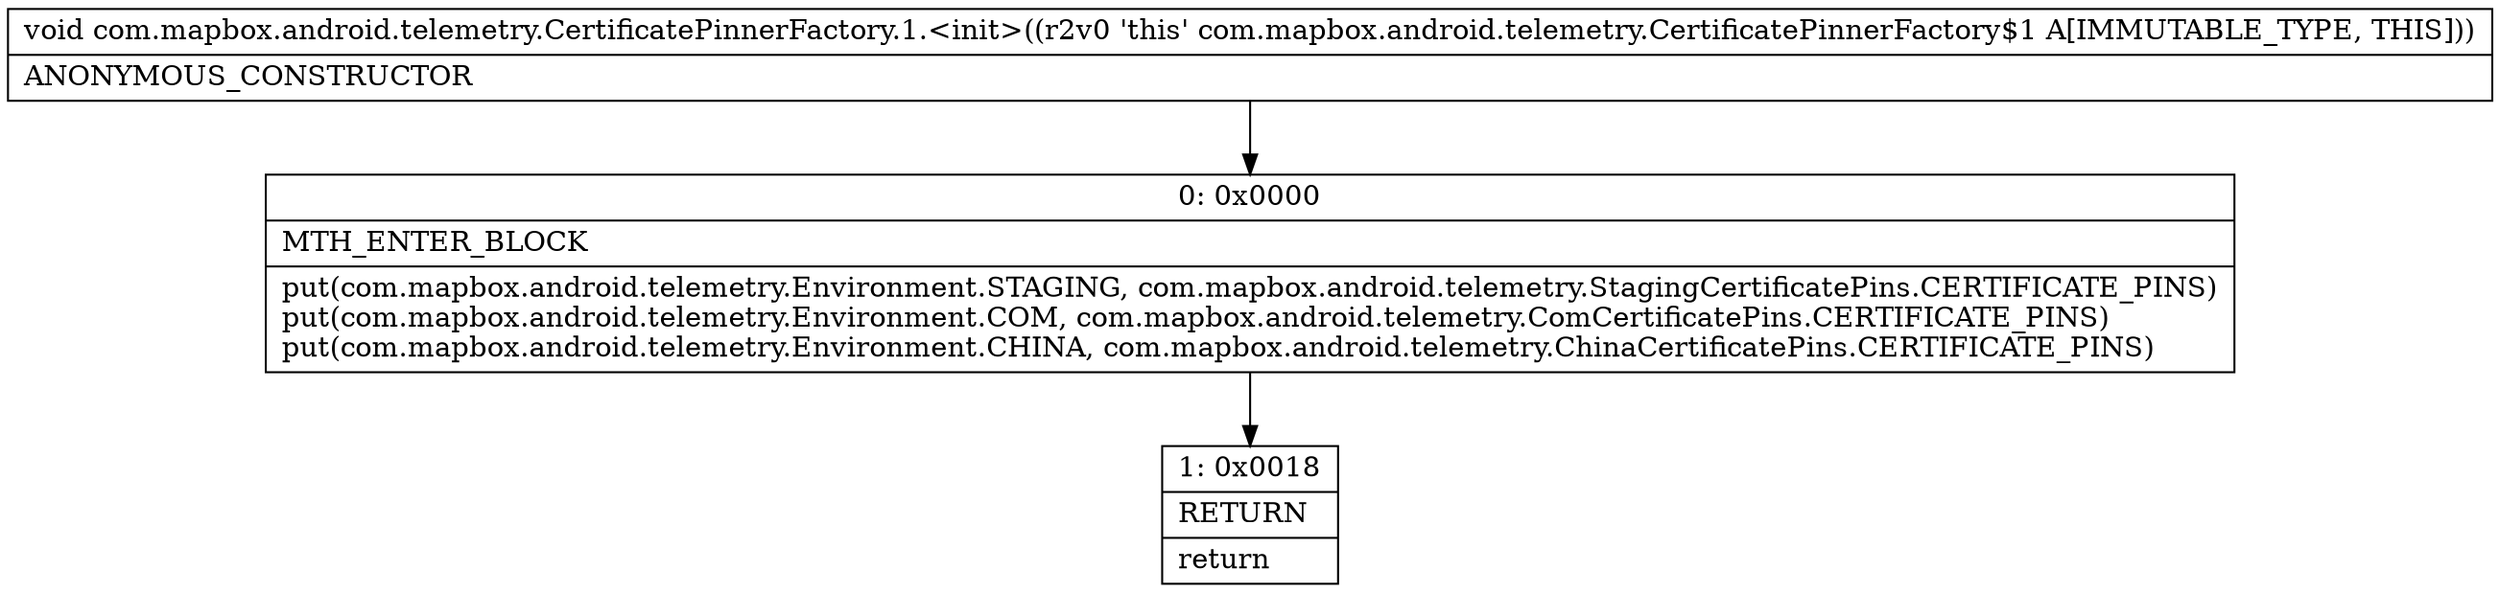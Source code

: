 digraph "CFG forcom.mapbox.android.telemetry.CertificatePinnerFactory.1.\<init\>()V" {
Node_0 [shape=record,label="{0\:\ 0x0000|MTH_ENTER_BLOCK\l|put(com.mapbox.android.telemetry.Environment.STAGING, com.mapbox.android.telemetry.StagingCertificatePins.CERTIFICATE_PINS)\lput(com.mapbox.android.telemetry.Environment.COM, com.mapbox.android.telemetry.ComCertificatePins.CERTIFICATE_PINS)\lput(com.mapbox.android.telemetry.Environment.CHINA, com.mapbox.android.telemetry.ChinaCertificatePins.CERTIFICATE_PINS)\l}"];
Node_1 [shape=record,label="{1\:\ 0x0018|RETURN\l|return\l}"];
MethodNode[shape=record,label="{void com.mapbox.android.telemetry.CertificatePinnerFactory.1.\<init\>((r2v0 'this' com.mapbox.android.telemetry.CertificatePinnerFactory$1 A[IMMUTABLE_TYPE, THIS]))  | ANONYMOUS_CONSTRUCTOR\l}"];
MethodNode -> Node_0;
Node_0 -> Node_1;
}

